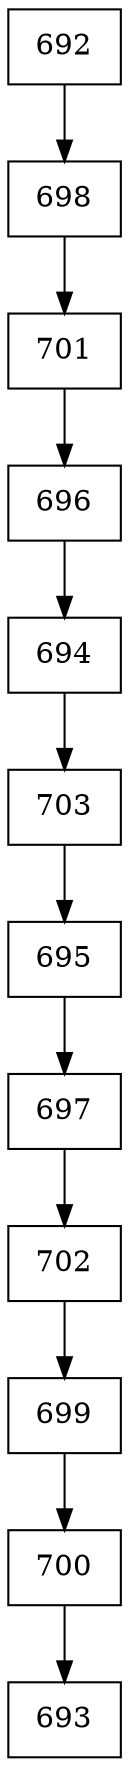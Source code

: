 digraph G {
  node [shape=record];
  node0 [label="{692}"];
  node0 -> node1;
  node1 [label="{698}"];
  node1 -> node2;
  node2 [label="{701}"];
  node2 -> node3;
  node3 [label="{696}"];
  node3 -> node4;
  node4 [label="{694}"];
  node4 -> node5;
  node5 [label="{703}"];
  node5 -> node6;
  node6 [label="{695}"];
  node6 -> node7;
  node7 [label="{697}"];
  node7 -> node8;
  node8 [label="{702}"];
  node8 -> node9;
  node9 [label="{699}"];
  node9 -> node10;
  node10 [label="{700}"];
  node10 -> node11;
  node11 [label="{693}"];
}
